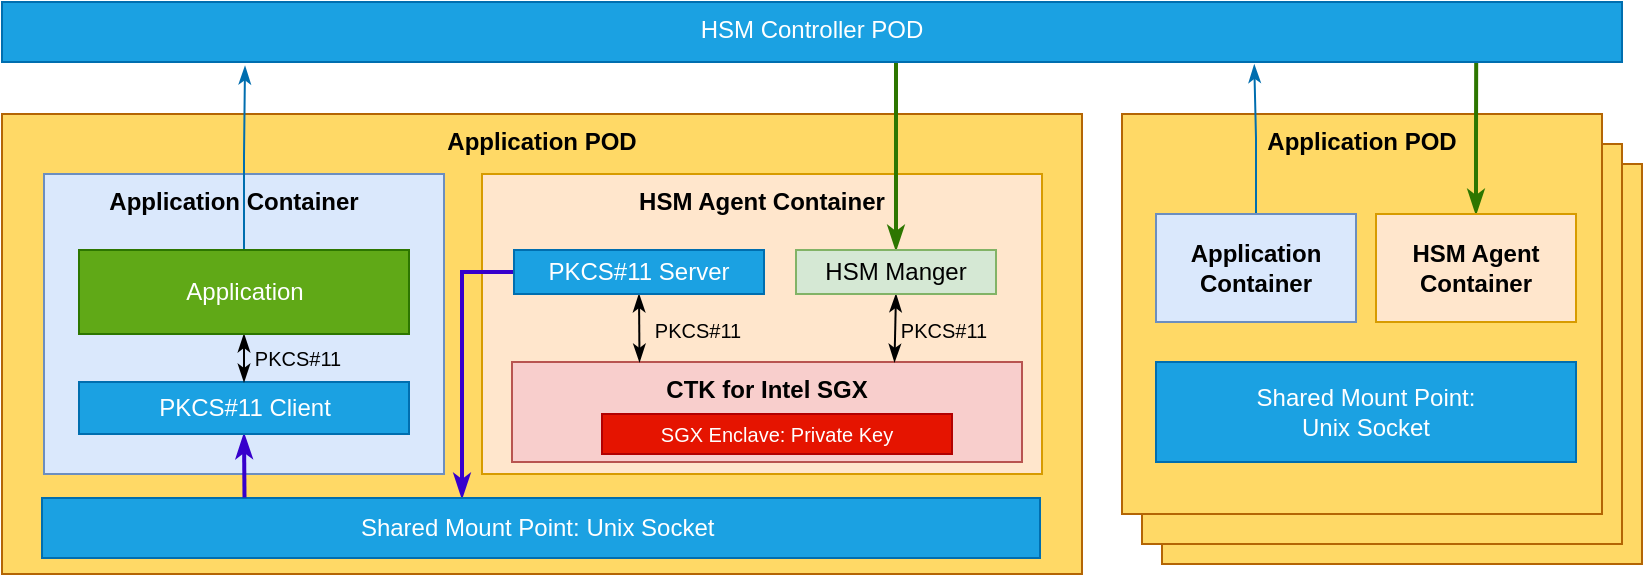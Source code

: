 <mxfile version="19.0.3" type="device"><diagram id="qvCUdkt2CPl-dU7y3Klj" name="Page-1"><mxGraphModel dx="847" dy="625" grid="1" gridSize="10" guides="1" tooltips="1" connect="1" arrows="1" fold="1" page="1" pageScale="1" pageWidth="850" pageHeight="1100" math="0" shadow="0"><root><mxCell id="0"/><mxCell id="1" parent="0"/><mxCell id="DO3ltRnbqKWHuisSzJTA-42" value="Application POD" style="rounded=0;whiteSpace=wrap;html=1;verticalAlign=top;fontStyle=1;fillColor=#FFD966;strokeColor=#b46504;" vertex="1" parent="1"><mxGeometry x="750" y="415" width="240" height="200" as="geometry"/></mxCell><mxCell id="DO3ltRnbqKWHuisSzJTA-41" value="Application POD" style="rounded=0;whiteSpace=wrap;html=1;verticalAlign=top;fontStyle=1;fillColor=#FFD966;strokeColor=#b46504;" vertex="1" parent="1"><mxGeometry x="740" y="405" width="240" height="200" as="geometry"/></mxCell><mxCell id="DO3ltRnbqKWHuisSzJTA-23" value="Application POD" style="rounded=0;whiteSpace=wrap;html=1;verticalAlign=top;fontStyle=1;fillColor=#FFD966;strokeColor=#b46504;" vertex="1" parent="1"><mxGeometry x="170" y="390" width="540" height="230" as="geometry"/></mxCell><mxCell id="DO3ltRnbqKWHuisSzJTA-5" value="HSM Agent Container" style="rounded=0;whiteSpace=wrap;html=1;fillColor=#ffe6cc;strokeColor=#d79b00;verticalAlign=top;fontStyle=1" vertex="1" parent="1"><mxGeometry x="410" y="420" width="280" height="150" as="geometry"/></mxCell><mxCell id="DO3ltRnbqKWHuisSzJTA-1" value="CTK for Intel SGX" style="rounded=0;whiteSpace=wrap;html=1;fillColor=#f8cecc;strokeColor=#b85450;verticalAlign=top;fontStyle=1" vertex="1" parent="1"><mxGeometry x="425" y="514" width="255" height="50" as="geometry"/></mxCell><mxCell id="DO3ltRnbqKWHuisSzJTA-21" style="edgeStyle=orthogonalEdgeStyle;rounded=0;orthogonalLoop=1;jettySize=auto;html=1;exitX=0.5;exitY=1;exitDx=0;exitDy=0;entryX=0.25;entryY=0;entryDx=0;entryDy=0;fontSize=10;startArrow=classicThin;startFill=1;endArrow=classicThin;endFill=1;" edge="1" parent="1" source="DO3ltRnbqKWHuisSzJTA-2" target="DO3ltRnbqKWHuisSzJTA-1"><mxGeometry relative="1" as="geometry"/></mxCell><mxCell id="DO3ltRnbqKWHuisSzJTA-32" style="edgeStyle=orthogonalEdgeStyle;rounded=0;orthogonalLoop=1;jettySize=auto;html=1;exitX=0;exitY=0.5;exitDx=0;exitDy=0;fontSize=10;startArrow=none;startFill=0;endArrow=classicThin;endFill=1;strokeWidth=2;fillColor=#6a00ff;strokeColor=#3700CC;" edge="1" parent="1" source="DO3ltRnbqKWHuisSzJTA-2" target="DO3ltRnbqKWHuisSzJTA-7"><mxGeometry relative="1" as="geometry"><Array as="points"><mxPoint x="400" y="469"/></Array></mxGeometry></mxCell><mxCell id="DO3ltRnbqKWHuisSzJTA-2" value="PKCS#11 Server" style="rounded=0;whiteSpace=wrap;html=1;fillColor=#1ba1e2;strokeColor=#006EAF;verticalAlign=middle;fontColor=#ffffff;" vertex="1" parent="1"><mxGeometry x="426" y="458" width="125" height="22" as="geometry"/></mxCell><mxCell id="DO3ltRnbqKWHuisSzJTA-3" value="SGX Enclave: Private Key" style="rounded=0;whiteSpace=wrap;html=1;fillColor=#e51400;strokeColor=#B20000;verticalAlign=middle;fontColor=#ffffff;fontSize=10;" vertex="1" parent="1"><mxGeometry x="470" y="540" width="175" height="20" as="geometry"/></mxCell><mxCell id="DO3ltRnbqKWHuisSzJTA-22" style="edgeStyle=orthogonalEdgeStyle;rounded=0;orthogonalLoop=1;jettySize=auto;html=1;exitX=0.5;exitY=1;exitDx=0;exitDy=0;entryX=0.75;entryY=0;entryDx=0;entryDy=0;fontSize=10;startArrow=classicThin;startFill=1;endArrow=classicThin;endFill=1;" edge="1" parent="1" source="DO3ltRnbqKWHuisSzJTA-4" target="DO3ltRnbqKWHuisSzJTA-1"><mxGeometry relative="1" as="geometry"/></mxCell><mxCell id="DO3ltRnbqKWHuisSzJTA-43" style="edgeStyle=orthogonalEdgeStyle;rounded=0;orthogonalLoop=1;jettySize=auto;html=1;exitX=0.5;exitY=0;exitDx=0;exitDy=0;entryX=0.546;entryY=0.984;entryDx=0;entryDy=0;entryPerimeter=0;fontSize=10;startArrow=classicThin;startFill=1;endArrow=none;endFill=0;strokeColor=#2D7600;strokeWidth=2;fillColor=#60a917;" edge="1" parent="1" source="DO3ltRnbqKWHuisSzJTA-4" target="DO3ltRnbqKWHuisSzJTA-34"><mxGeometry relative="1" as="geometry"><Array as="points"><mxPoint x="617" y="364"/></Array></mxGeometry></mxCell><mxCell id="DO3ltRnbqKWHuisSzJTA-4" value="HSM Manger" style="rounded=0;whiteSpace=wrap;html=1;fillColor=#d5e8d4;strokeColor=#82b366;verticalAlign=middle;" vertex="1" parent="1"><mxGeometry x="567" y="458" width="100" height="22" as="geometry"/></mxCell><mxCell id="DO3ltRnbqKWHuisSzJTA-6" value="Application Container&amp;nbsp; &amp;nbsp;" style="rounded=0;whiteSpace=wrap;html=1;fillColor=#dae8fc;strokeColor=#6c8ebf;verticalAlign=top;fontStyle=1;" vertex="1" parent="1"><mxGeometry x="191" y="420" width="200" height="150" as="geometry"/></mxCell><mxCell id="DO3ltRnbqKWHuisSzJTA-7" value="Shared Mount Point: Unix Socket&amp;nbsp;" style="rounded=0;whiteSpace=wrap;html=1;fillColor=#1ba1e2;strokeColor=#006EAF;verticalAlign=middle;fontColor=#ffffff;" vertex="1" parent="1"><mxGeometry x="190" y="582" width="499" height="30" as="geometry"/></mxCell><mxCell id="DO3ltRnbqKWHuisSzJTA-33" style="edgeStyle=orthogonalEdgeStyle;rounded=0;orthogonalLoop=1;jettySize=auto;html=1;exitX=0.5;exitY=1;exitDx=0;exitDy=0;entryX=0.205;entryY=-0.008;entryDx=0;entryDy=0;entryPerimeter=0;fontSize=10;startArrow=classicThin;startFill=1;endArrow=none;endFill=0;strokeWidth=2;fillColor=#6a00ff;strokeColor=#3700CC;" edge="1" parent="1" source="DO3ltRnbqKWHuisSzJTA-8"><mxGeometry relative="1" as="geometry"><mxPoint x="291.245" y="581.76" as="targetPoint"/></mxGeometry></mxCell><mxCell id="DO3ltRnbqKWHuisSzJTA-8" value="PKCS#11 Client" style="rounded=0;whiteSpace=wrap;html=1;fillColor=#1ba1e2;strokeColor=#006EAF;verticalAlign=middle;fontColor=#ffffff;" vertex="1" parent="1"><mxGeometry x="208.5" y="524" width="165" height="26" as="geometry"/></mxCell><mxCell id="DO3ltRnbqKWHuisSzJTA-19" style="edgeStyle=orthogonalEdgeStyle;rounded=0;orthogonalLoop=1;jettySize=auto;html=1;exitX=0.5;exitY=1;exitDx=0;exitDy=0;entryX=0.5;entryY=0;entryDx=0;entryDy=0;fontSize=10;startArrow=classicThin;startFill=1;endArrow=classicThin;endFill=1;fillColor=#6a00ff;strokeColor=#000000;" edge="1" parent="1" source="DO3ltRnbqKWHuisSzJTA-9" target="DO3ltRnbqKWHuisSzJTA-8"><mxGeometry relative="1" as="geometry"/></mxCell><mxCell id="DO3ltRnbqKWHuisSzJTA-50" style="edgeStyle=orthogonalEdgeStyle;rounded=0;orthogonalLoop=1;jettySize=auto;html=1;exitX=0.5;exitY=0;exitDx=0;exitDy=0;entryX=0.15;entryY=1.069;entryDx=0;entryDy=0;entryPerimeter=0;fontSize=10;startArrow=none;startFill=0;endArrow=classicThin;endFill=1;strokeColor=#006EAF;strokeWidth=1;fillColor=#1ba1e2;" edge="1" parent="1" source="DO3ltRnbqKWHuisSzJTA-9" target="DO3ltRnbqKWHuisSzJTA-34"><mxGeometry relative="1" as="geometry"/></mxCell><mxCell id="DO3ltRnbqKWHuisSzJTA-9" value="Application" style="rounded=0;whiteSpace=wrap;html=1;fillColor=#60a917;strokeColor=#2D7600;verticalAlign=middle;fontColor=#ffffff;" vertex="1" parent="1"><mxGeometry x="208.5" y="458" width="165" height="42" as="geometry"/></mxCell><mxCell id="DO3ltRnbqKWHuisSzJTA-36" value="Application POD" style="rounded=0;whiteSpace=wrap;html=1;verticalAlign=top;fontStyle=1;fillColor=#FFD966;strokeColor=#b46504;" vertex="1" parent="1"><mxGeometry x="730" y="390" width="240" height="200" as="geometry"/></mxCell><mxCell id="DO3ltRnbqKWHuisSzJTA-51" style="edgeStyle=orthogonalEdgeStyle;rounded=0;orthogonalLoop=1;jettySize=auto;html=1;exitX=0.5;exitY=0;exitDx=0;exitDy=0;entryX=0.773;entryY=1.045;entryDx=0;entryDy=0;entryPerimeter=0;fontSize=10;startArrow=none;startFill=0;endArrow=classicThin;endFill=1;strokeColor=#006EAF;strokeWidth=1;fillColor=#1ba1e2;" edge="1" parent="1" source="DO3ltRnbqKWHuisSzJTA-37" target="DO3ltRnbqKWHuisSzJTA-34"><mxGeometry relative="1" as="geometry"/></mxCell><mxCell id="DO3ltRnbqKWHuisSzJTA-37" value="Application &lt;br&gt;Container" style="rounded=0;whiteSpace=wrap;html=1;fillColor=#dae8fc;strokeColor=#6c8ebf;verticalAlign=middle;fontStyle=1;" vertex="1" parent="1"><mxGeometry x="747" y="440" width="100" height="54" as="geometry"/></mxCell><mxCell id="DO3ltRnbqKWHuisSzJTA-49" style="edgeStyle=orthogonalEdgeStyle;rounded=0;orthogonalLoop=1;jettySize=auto;html=1;exitX=0.5;exitY=0;exitDx=0;exitDy=0;entryX=0.91;entryY=0.95;entryDx=0;entryDy=0;entryPerimeter=0;fontSize=10;startArrow=classicThin;startFill=1;endArrow=none;endFill=0;strokeColor=#2D7600;strokeWidth=2;fillColor=#60a917;" edge="1" parent="1" source="DO3ltRnbqKWHuisSzJTA-38" target="DO3ltRnbqKWHuisSzJTA-34"><mxGeometry relative="1" as="geometry"/></mxCell><mxCell id="DO3ltRnbqKWHuisSzJTA-38" value="HSM Agent &lt;br&gt;Container" style="rounded=0;whiteSpace=wrap;html=1;fillColor=#ffe6cc;strokeColor=#d79b00;verticalAlign=middle;fontStyle=1" vertex="1" parent="1"><mxGeometry x="857" y="440" width="100" height="54" as="geometry"/></mxCell><mxCell id="DO3ltRnbqKWHuisSzJTA-39" value="Shared Mount Point:&lt;br&gt;&amp;nbsp;Unix Socket&amp;nbsp;" style="rounded=0;whiteSpace=wrap;html=1;fillColor=#1ba1e2;strokeColor=#006EAF;verticalAlign=middle;fontColor=#ffffff;" vertex="1" parent="1"><mxGeometry x="747" y="514" width="210" height="50" as="geometry"/></mxCell><mxCell id="DO3ltRnbqKWHuisSzJTA-46" value="PKCS#11" style="text;html=1;strokeColor=none;fillColor=none;align=center;verticalAlign=middle;whiteSpace=wrap;rounded=0;fontSize=10;" vertex="1" parent="1"><mxGeometry x="288" y="497" width="60" height="30" as="geometry"/></mxCell><mxCell id="DO3ltRnbqKWHuisSzJTA-47" value="PKCS#11" style="text;html=1;strokeColor=none;fillColor=none;align=center;verticalAlign=middle;whiteSpace=wrap;rounded=0;fontSize=10;" vertex="1" parent="1"><mxGeometry x="488" y="483" width="60" height="30" as="geometry"/></mxCell><mxCell id="DO3ltRnbqKWHuisSzJTA-48" value="PKCS#11" style="text;html=1;strokeColor=none;fillColor=none;align=center;verticalAlign=middle;whiteSpace=wrap;rounded=0;fontSize=10;" vertex="1" parent="1"><mxGeometry x="611" y="483" width="60" height="30" as="geometry"/></mxCell><mxCell id="DO3ltRnbqKWHuisSzJTA-34" value="HSM Controller POD" style="rounded=0;whiteSpace=wrap;html=1;fillColor=#1ba1e2;strokeColor=#006EAF;verticalAlign=top;fontColor=#ffffff;" vertex="1" parent="1"><mxGeometry x="170" y="334" width="810" height="30" as="geometry"/></mxCell></root></mxGraphModel></diagram></mxfile>